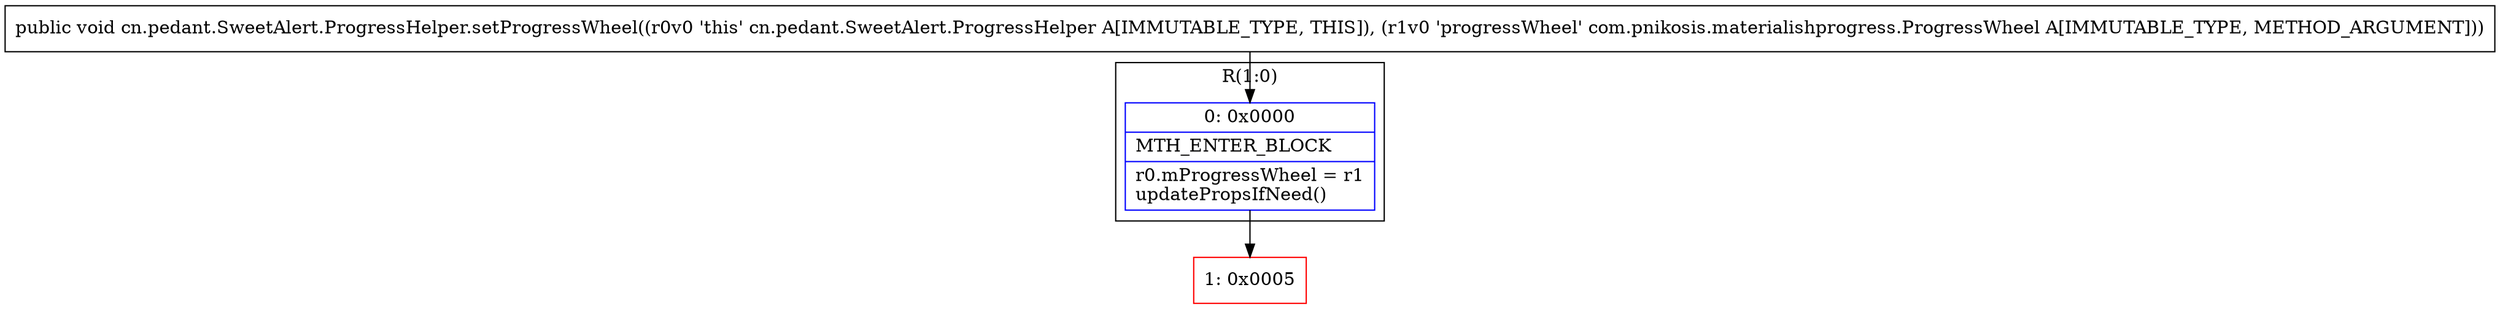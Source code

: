digraph "CFG forcn.pedant.SweetAlert.ProgressHelper.setProgressWheel(Lcom\/pnikosis\/materialishprogress\/ProgressWheel;)V" {
subgraph cluster_Region_1277714739 {
label = "R(1:0)";
node [shape=record,color=blue];
Node_0 [shape=record,label="{0\:\ 0x0000|MTH_ENTER_BLOCK\l|r0.mProgressWheel = r1\lupdatePropsIfNeed()\l}"];
}
Node_1 [shape=record,color=red,label="{1\:\ 0x0005}"];
MethodNode[shape=record,label="{public void cn.pedant.SweetAlert.ProgressHelper.setProgressWheel((r0v0 'this' cn.pedant.SweetAlert.ProgressHelper A[IMMUTABLE_TYPE, THIS]), (r1v0 'progressWheel' com.pnikosis.materialishprogress.ProgressWheel A[IMMUTABLE_TYPE, METHOD_ARGUMENT])) }"];
MethodNode -> Node_0;
Node_0 -> Node_1;
}

